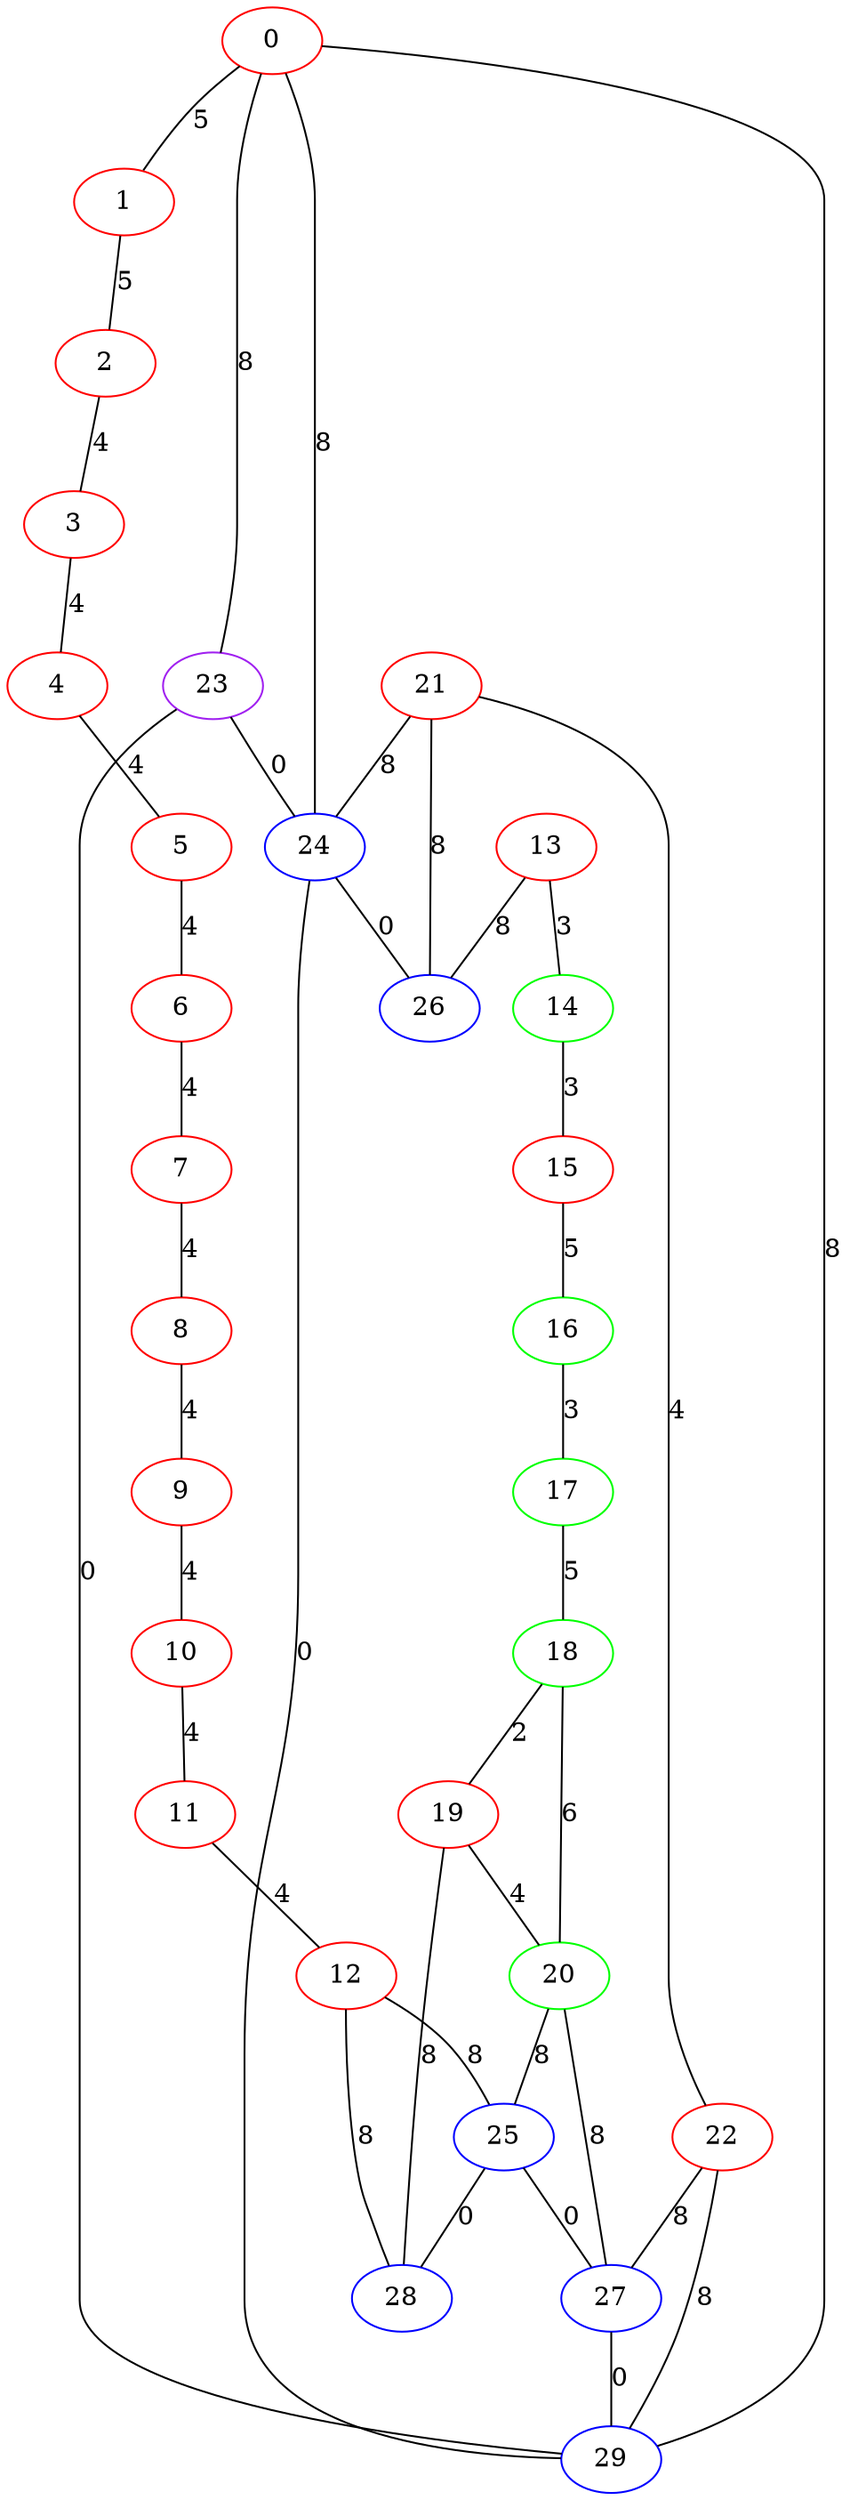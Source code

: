 graph "" {
0 [color=red, weight=1];
1 [color=red, weight=1];
2 [color=red, weight=1];
3 [color=red, weight=1];
4 [color=red, weight=1];
5 [color=red, weight=1];
6 [color=red, weight=1];
7 [color=red, weight=1];
8 [color=red, weight=1];
9 [color=red, weight=1];
10 [color=red, weight=1];
11 [color=red, weight=1];
12 [color=red, weight=1];
13 [color=red, weight=1];
14 [color=green, weight=2];
15 [color=red, weight=1];
16 [color=green, weight=2];
17 [color=green, weight=2];
18 [color=green, weight=2];
19 [color=red, weight=1];
20 [color=green, weight=2];
21 [color=red, weight=1];
22 [color=red, weight=1];
23 [color=purple, weight=4];
24 [color=blue, weight=3];
25 [color=blue, weight=3];
26 [color=blue, weight=3];
27 [color=blue, weight=3];
28 [color=blue, weight=3];
29 [color=blue, weight=3];
0 -- 24  [key=0, label=8];
0 -- 1  [key=0, label=5];
0 -- 29  [key=0, label=8];
0 -- 23  [key=0, label=8];
1 -- 2  [key=0, label=5];
2 -- 3  [key=0, label=4];
3 -- 4  [key=0, label=4];
4 -- 5  [key=0, label=4];
5 -- 6  [key=0, label=4];
6 -- 7  [key=0, label=4];
7 -- 8  [key=0, label=4];
8 -- 9  [key=0, label=4];
9 -- 10  [key=0, label=4];
10 -- 11  [key=0, label=4];
11 -- 12  [key=0, label=4];
12 -- 25  [key=0, label=8];
12 -- 28  [key=0, label=8];
13 -- 26  [key=0, label=8];
13 -- 14  [key=0, label=3];
14 -- 15  [key=0, label=3];
15 -- 16  [key=0, label=5];
16 -- 17  [key=0, label=3];
17 -- 18  [key=0, label=5];
18 -- 19  [key=0, label=2];
18 -- 20  [key=0, label=6];
19 -- 28  [key=0, label=8];
19 -- 20  [key=0, label=4];
20 -- 27  [key=0, label=8];
20 -- 25  [key=0, label=8];
21 -- 24  [key=0, label=8];
21 -- 26  [key=0, label=8];
21 -- 22  [key=0, label=4];
22 -- 27  [key=0, label=8];
22 -- 29  [key=0, label=8];
23 -- 24  [key=0, label=0];
23 -- 29  [key=0, label=0];
24 -- 26  [key=0, label=0];
24 -- 29  [key=0, label=0];
25 -- 28  [key=0, label=0];
25 -- 27  [key=0, label=0];
27 -- 29  [key=0, label=0];
}
